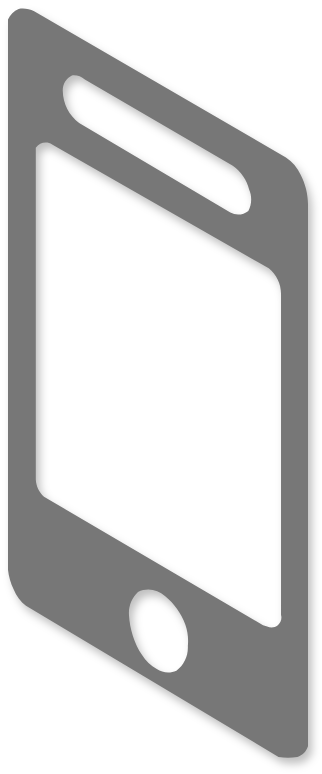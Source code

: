 <mxfile>
    <diagram id="jLqiAmyuOqSwDlRMeL_X" name="Page-1">
        <mxGraphModel dx="1002" dy="563" grid="1" gridSize="10" guides="1" tooltips="1" connect="1" arrows="1" fold="1" page="1" pageScale="1" pageWidth="850" pageHeight="1100" math="0" shadow="0">
            <root>
                <mxCell id="0"/>
                <mxCell id="1" parent="0"/>
                <mxCell id="20" value="" style="verticalLabelPosition=bottom;html=1;verticalAlign=top;strokeWidth=1;align=center;outlineConnect=0;dashed=0;outlineConnect=0;shape=mxgraph.aws3d.mobile_worker;aspect=fixed;strokeColor=none;fillColor=#777777;shadow=1;" vertex="1" parent="1">
                    <mxGeometry x="310" y="150" width="150" height="375" as="geometry"/>
                </mxCell>
            </root>
        </mxGraphModel>
    </diagram>
</mxfile>